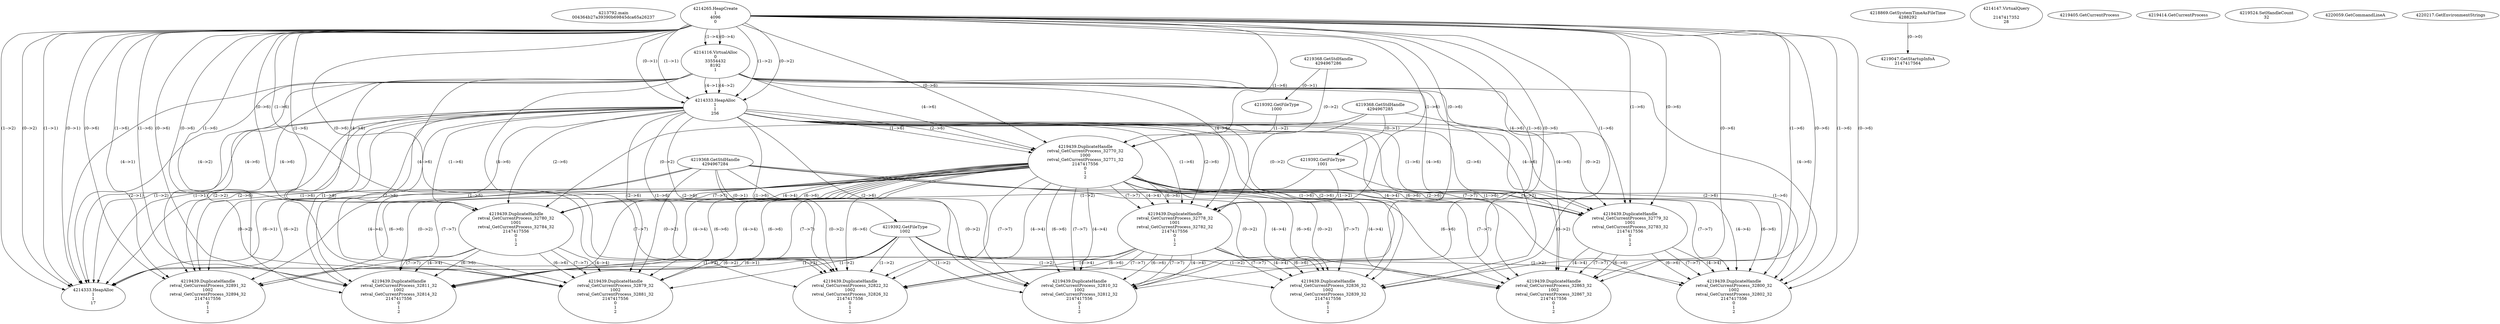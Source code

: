 // Global SCDG with merge call
digraph {
	0 [label="4213792.main
004364b27a39390b69845dca65a26237"]
	1 [label="4214265.HeapCreate
1
4096
0"]
	2 [label="4218869.GetSystemTimeAsFileTime
4288292"]
	3 [label="4214116.VirtualAlloc
0
33554432
8192
1"]
	1 -> 3 [label="(1-->4)"]
	1 -> 3 [label="(0-->4)"]
	4 [label="4214147.VirtualQuery

2147417352
28"]
	5 [label="4214333.HeapAlloc
1
1
256"]
	1 -> 5 [label="(1-->1)"]
	1 -> 5 [label="(0-->1)"]
	3 -> 5 [label="(4-->1)"]
	1 -> 5 [label="(1-->2)"]
	1 -> 5 [label="(0-->2)"]
	3 -> 5 [label="(4-->2)"]
	6 [label="4219047.GetStartupInfoA
2147417564"]
	2 -> 6 [label="(0-->0)"]
	7 [label="4219368.GetStdHandle
4294967286"]
	8 [label="4219392.GetFileType
1000"]
	7 -> 8 [label="(0-->1)"]
	9 [label="4219405.GetCurrentProcess
"]
	10 [label="4219414.GetCurrentProcess
"]
	11 [label="4219439.DuplicateHandle
retval_GetCurrentProcess_32770_32
1000
retval_GetCurrentProcess_32771_32
2147417556
0
1
2"]
	7 -> 11 [label="(0-->2)"]
	8 -> 11 [label="(1-->2)"]
	1 -> 11 [label="(1-->6)"]
	1 -> 11 [label="(0-->6)"]
	3 -> 11 [label="(4-->6)"]
	5 -> 11 [label="(1-->6)"]
	5 -> 11 [label="(2-->6)"]
	12 [label="4219368.GetStdHandle
4294967285"]
	13 [label="4219392.GetFileType
1001"]
	12 -> 13 [label="(0-->1)"]
	14 [label="4219439.DuplicateHandle
retval_GetCurrentProcess_32778_32
1001
retval_GetCurrentProcess_32782_32
2147417556
0
1
2"]
	12 -> 14 [label="(0-->2)"]
	13 -> 14 [label="(1-->2)"]
	11 -> 14 [label="(4-->4)"]
	1 -> 14 [label="(1-->6)"]
	1 -> 14 [label="(0-->6)"]
	3 -> 14 [label="(4-->6)"]
	5 -> 14 [label="(1-->6)"]
	5 -> 14 [label="(2-->6)"]
	11 -> 14 [label="(6-->6)"]
	11 -> 14 [label="(7-->7)"]
	15 [label="4219368.GetStdHandle
4294967284"]
	16 [label="4219392.GetFileType
1002"]
	15 -> 16 [label="(0-->1)"]
	17 [label="4219524.SetHandleCount
32"]
	18 [label="4220059.GetCommandLineA
"]
	19 [label="4214333.HeapAlloc
1
1
17"]
	1 -> 19 [label="(1-->1)"]
	1 -> 19 [label="(0-->1)"]
	3 -> 19 [label="(4-->1)"]
	5 -> 19 [label="(1-->1)"]
	5 -> 19 [label="(2-->1)"]
	11 -> 19 [label="(6-->1)"]
	14 -> 19 [label="(6-->1)"]
	1 -> 19 [label="(1-->2)"]
	1 -> 19 [label="(0-->2)"]
	3 -> 19 [label="(4-->2)"]
	5 -> 19 [label="(1-->2)"]
	5 -> 19 [label="(2-->2)"]
	11 -> 19 [label="(6-->2)"]
	14 -> 19 [label="(6-->2)"]
	20 [label="4220217.GetEnvironmentStrings
"]
	21 [label="4219439.DuplicateHandle
retval_GetCurrentProcess_32779_32
1001
retval_GetCurrentProcess_32783_32
2147417556
0
1
2"]
	12 -> 21 [label="(0-->2)"]
	13 -> 21 [label="(1-->2)"]
	11 -> 21 [label="(4-->4)"]
	1 -> 21 [label="(1-->6)"]
	1 -> 21 [label="(0-->6)"]
	3 -> 21 [label="(4-->6)"]
	5 -> 21 [label="(1-->6)"]
	5 -> 21 [label="(2-->6)"]
	11 -> 21 [label="(6-->6)"]
	11 -> 21 [label="(7-->7)"]
	22 [label="4219439.DuplicateHandle
retval_GetCurrentProcess_32800_32
1002
retval_GetCurrentProcess_32802_32
2147417556
0
1
2"]
	15 -> 22 [label="(0-->2)"]
	16 -> 22 [label="(1-->2)"]
	11 -> 22 [label="(4-->4)"]
	21 -> 22 [label="(4-->4)"]
	1 -> 22 [label="(1-->6)"]
	1 -> 22 [label="(0-->6)"]
	3 -> 22 [label="(4-->6)"]
	5 -> 22 [label="(1-->6)"]
	5 -> 22 [label="(2-->6)"]
	11 -> 22 [label="(6-->6)"]
	21 -> 22 [label="(6-->6)"]
	11 -> 22 [label="(7-->7)"]
	21 -> 22 [label="(7-->7)"]
	23 [label="4219439.DuplicateHandle
retval_GetCurrentProcess_32780_32
1001
retval_GetCurrentProcess_32784_32
2147417556
0
1
2"]
	12 -> 23 [label="(0-->2)"]
	13 -> 23 [label="(1-->2)"]
	11 -> 23 [label="(4-->4)"]
	1 -> 23 [label="(1-->6)"]
	1 -> 23 [label="(0-->6)"]
	3 -> 23 [label="(4-->6)"]
	5 -> 23 [label="(1-->6)"]
	5 -> 23 [label="(2-->6)"]
	11 -> 23 [label="(6-->6)"]
	11 -> 23 [label="(7-->7)"]
	24 [label="4219439.DuplicateHandle
retval_GetCurrentProcess_32879_32
1002
retval_GetCurrentProcess_32881_32
2147417556
0
1
2"]
	15 -> 24 [label="(0-->2)"]
	16 -> 24 [label="(1-->2)"]
	11 -> 24 [label="(4-->4)"]
	23 -> 24 [label="(4-->4)"]
	1 -> 24 [label="(1-->6)"]
	1 -> 24 [label="(0-->6)"]
	3 -> 24 [label="(4-->6)"]
	5 -> 24 [label="(1-->6)"]
	5 -> 24 [label="(2-->6)"]
	11 -> 24 [label="(6-->6)"]
	23 -> 24 [label="(6-->6)"]
	11 -> 24 [label="(7-->7)"]
	23 -> 24 [label="(7-->7)"]
	25 [label="4219439.DuplicateHandle
retval_GetCurrentProcess_32891_32
1002
retval_GetCurrentProcess_32894_32
2147417556
0
1
2"]
	15 -> 25 [label="(0-->2)"]
	16 -> 25 [label="(1-->2)"]
	11 -> 25 [label="(4-->4)"]
	1 -> 25 [label="(1-->6)"]
	1 -> 25 [label="(0-->6)"]
	3 -> 25 [label="(4-->6)"]
	5 -> 25 [label="(1-->6)"]
	5 -> 25 [label="(2-->6)"]
	11 -> 25 [label="(6-->6)"]
	11 -> 25 [label="(7-->7)"]
	26 [label="4219439.DuplicateHandle
retval_GetCurrentProcess_32811_32
1002
retval_GetCurrentProcess_32814_32
2147417556
0
1
2"]
	15 -> 26 [label="(0-->2)"]
	16 -> 26 [label="(1-->2)"]
	11 -> 26 [label="(4-->4)"]
	23 -> 26 [label="(4-->4)"]
	1 -> 26 [label="(1-->6)"]
	1 -> 26 [label="(0-->6)"]
	3 -> 26 [label="(4-->6)"]
	5 -> 26 [label="(1-->6)"]
	5 -> 26 [label="(2-->6)"]
	11 -> 26 [label="(6-->6)"]
	23 -> 26 [label="(6-->6)"]
	11 -> 26 [label="(7-->7)"]
	23 -> 26 [label="(7-->7)"]
	27 [label="4219439.DuplicateHandle
retval_GetCurrentProcess_32822_32
1002
retval_GetCurrentProcess_32826_32
2147417556
0
1
2"]
	15 -> 27 [label="(0-->2)"]
	16 -> 27 [label="(1-->2)"]
	11 -> 27 [label="(4-->4)"]
	14 -> 27 [label="(4-->4)"]
	1 -> 27 [label="(1-->6)"]
	1 -> 27 [label="(0-->6)"]
	3 -> 27 [label="(4-->6)"]
	5 -> 27 [label="(1-->6)"]
	5 -> 27 [label="(2-->6)"]
	11 -> 27 [label="(6-->6)"]
	14 -> 27 [label="(6-->6)"]
	11 -> 27 [label="(7-->7)"]
	14 -> 27 [label="(7-->7)"]
	28 [label="4219439.DuplicateHandle
retval_GetCurrentProcess_32810_32
1002
retval_GetCurrentProcess_32812_32
2147417556
0
1
2"]
	15 -> 28 [label="(0-->2)"]
	16 -> 28 [label="(1-->2)"]
	11 -> 28 [label="(4-->4)"]
	14 -> 28 [label="(4-->4)"]
	1 -> 28 [label="(1-->6)"]
	1 -> 28 [label="(0-->6)"]
	3 -> 28 [label="(4-->6)"]
	5 -> 28 [label="(1-->6)"]
	5 -> 28 [label="(2-->6)"]
	11 -> 28 [label="(6-->6)"]
	14 -> 28 [label="(6-->6)"]
	11 -> 28 [label="(7-->7)"]
	14 -> 28 [label="(7-->7)"]
	29 [label="4219439.DuplicateHandle
retval_GetCurrentProcess_32863_32
1002
retval_GetCurrentProcess_32867_32
2147417556
0
1
2"]
	15 -> 29 [label="(0-->2)"]
	16 -> 29 [label="(1-->2)"]
	11 -> 29 [label="(4-->4)"]
	21 -> 29 [label="(4-->4)"]
	1 -> 29 [label="(1-->6)"]
	1 -> 29 [label="(0-->6)"]
	3 -> 29 [label="(4-->6)"]
	5 -> 29 [label="(1-->6)"]
	5 -> 29 [label="(2-->6)"]
	11 -> 29 [label="(6-->6)"]
	21 -> 29 [label="(6-->6)"]
	11 -> 29 [label="(7-->7)"]
	21 -> 29 [label="(7-->7)"]
	30 [label="4219439.DuplicateHandle
retval_GetCurrentProcess_32836_32
1002
retval_GetCurrentProcess_32839_32
2147417556
0
1
2"]
	15 -> 30 [label="(0-->2)"]
	16 -> 30 [label="(1-->2)"]
	11 -> 30 [label="(4-->4)"]
	14 -> 30 [label="(4-->4)"]
	1 -> 30 [label="(1-->6)"]
	1 -> 30 [label="(0-->6)"]
	3 -> 30 [label="(4-->6)"]
	5 -> 30 [label="(1-->6)"]
	5 -> 30 [label="(2-->6)"]
	11 -> 30 [label="(6-->6)"]
	14 -> 30 [label="(6-->6)"]
	11 -> 30 [label="(7-->7)"]
	14 -> 30 [label="(7-->7)"]
}
